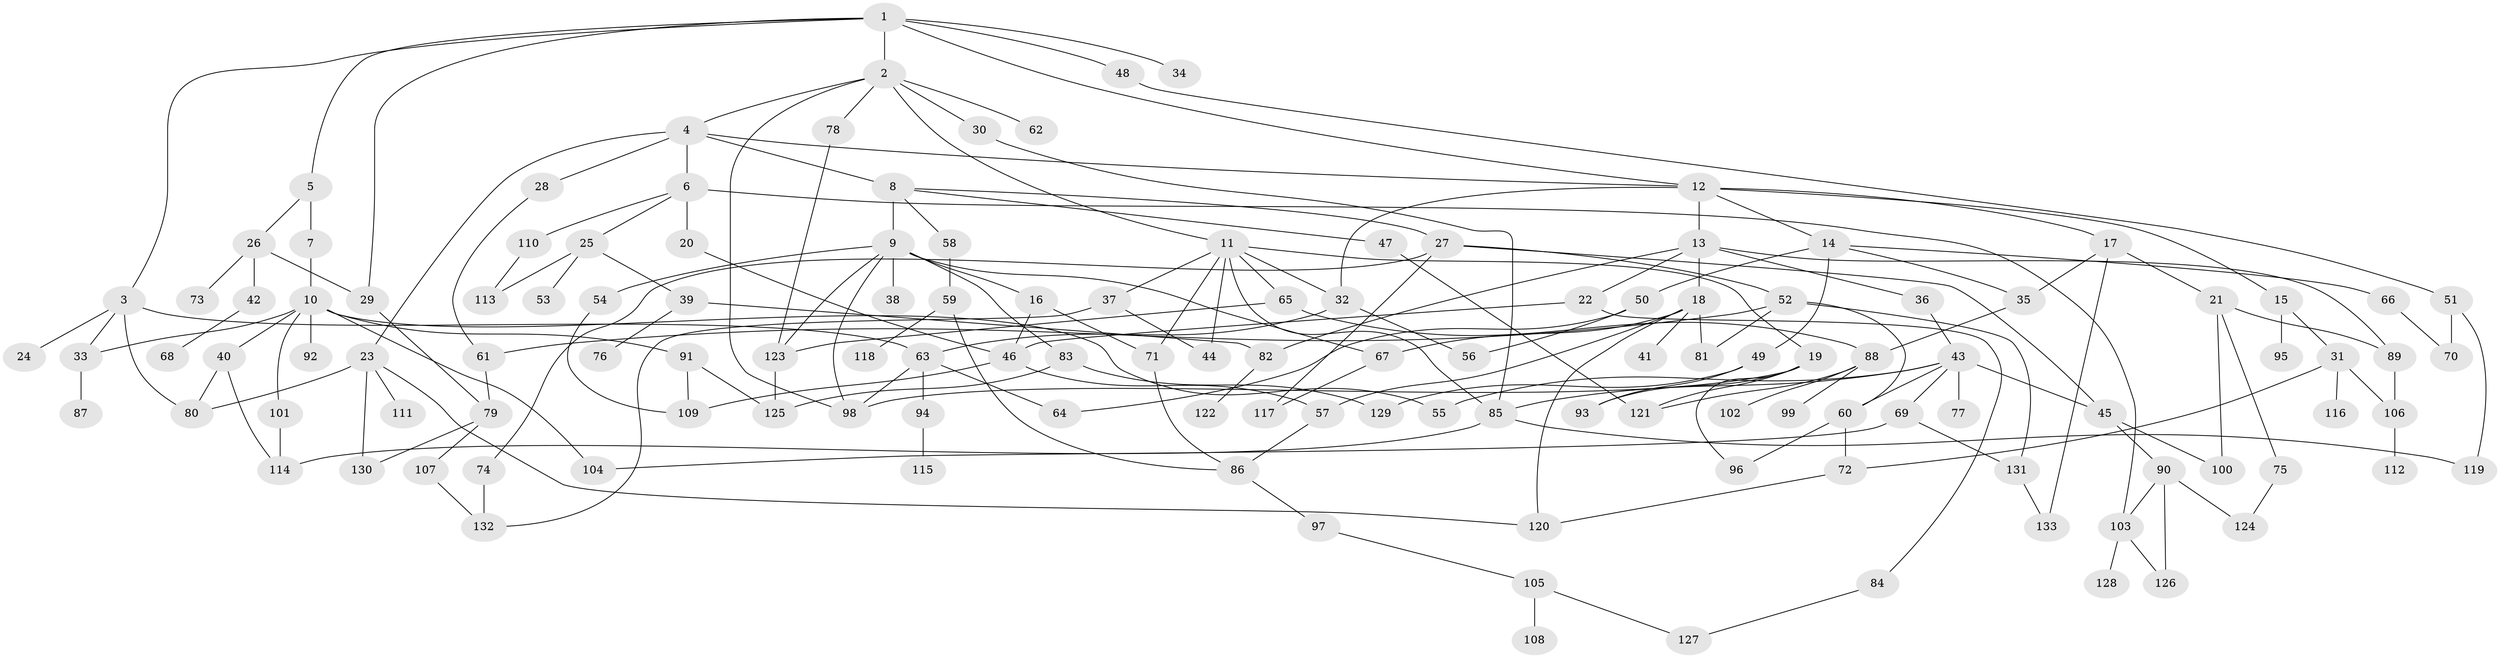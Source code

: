 // Generated by graph-tools (version 1.1) at 2025/42/03/09/25 04:42:27]
// undirected, 133 vertices, 196 edges
graph export_dot {
graph [start="1"]
  node [color=gray90,style=filled];
  1;
  2;
  3;
  4;
  5;
  6;
  7;
  8;
  9;
  10;
  11;
  12;
  13;
  14;
  15;
  16;
  17;
  18;
  19;
  20;
  21;
  22;
  23;
  24;
  25;
  26;
  27;
  28;
  29;
  30;
  31;
  32;
  33;
  34;
  35;
  36;
  37;
  38;
  39;
  40;
  41;
  42;
  43;
  44;
  45;
  46;
  47;
  48;
  49;
  50;
  51;
  52;
  53;
  54;
  55;
  56;
  57;
  58;
  59;
  60;
  61;
  62;
  63;
  64;
  65;
  66;
  67;
  68;
  69;
  70;
  71;
  72;
  73;
  74;
  75;
  76;
  77;
  78;
  79;
  80;
  81;
  82;
  83;
  84;
  85;
  86;
  87;
  88;
  89;
  90;
  91;
  92;
  93;
  94;
  95;
  96;
  97;
  98;
  99;
  100;
  101;
  102;
  103;
  104;
  105;
  106;
  107;
  108;
  109;
  110;
  111;
  112;
  113;
  114;
  115;
  116;
  117;
  118;
  119;
  120;
  121;
  122;
  123;
  124;
  125;
  126;
  127;
  128;
  129;
  130;
  131;
  132;
  133;
  1 -- 2;
  1 -- 3;
  1 -- 5;
  1 -- 34;
  1 -- 48;
  1 -- 12;
  1 -- 29;
  2 -- 4;
  2 -- 11;
  2 -- 30;
  2 -- 62;
  2 -- 78;
  2 -- 98;
  3 -- 24;
  3 -- 63;
  3 -- 80;
  3 -- 33;
  4 -- 6;
  4 -- 8;
  4 -- 12;
  4 -- 23;
  4 -- 28;
  5 -- 7;
  5 -- 26;
  6 -- 20;
  6 -- 25;
  6 -- 103;
  6 -- 110;
  7 -- 10;
  8 -- 9;
  8 -- 27;
  8 -- 47;
  8 -- 58;
  9 -- 16;
  9 -- 38;
  9 -- 54;
  9 -- 83;
  9 -- 123;
  9 -- 67;
  9 -- 98;
  10 -- 33;
  10 -- 40;
  10 -- 55;
  10 -- 91;
  10 -- 92;
  10 -- 101;
  10 -- 104;
  11 -- 19;
  11 -- 37;
  11 -- 65;
  11 -- 71;
  11 -- 85;
  11 -- 32;
  11 -- 44;
  12 -- 13;
  12 -- 14;
  12 -- 15;
  12 -- 17;
  12 -- 32;
  13 -- 18;
  13 -- 22;
  13 -- 36;
  13 -- 89;
  13 -- 82;
  14 -- 49;
  14 -- 50;
  14 -- 66;
  14 -- 35;
  15 -- 31;
  15 -- 95;
  16 -- 46;
  16 -- 71;
  17 -- 21;
  17 -- 35;
  17 -- 133;
  18 -- 41;
  18 -- 57;
  18 -- 67;
  18 -- 81;
  18 -- 120;
  19 -- 96;
  19 -- 98;
  19 -- 93;
  19 -- 121;
  20 -- 46;
  21 -- 75;
  21 -- 100;
  21 -- 89;
  22 -- 84;
  22 -- 46;
  23 -- 111;
  23 -- 130;
  23 -- 120;
  23 -- 80;
  25 -- 39;
  25 -- 53;
  25 -- 113;
  26 -- 29;
  26 -- 42;
  26 -- 73;
  27 -- 45;
  27 -- 52;
  27 -- 74;
  27 -- 117;
  28 -- 61;
  29 -- 79;
  30 -- 85;
  31 -- 72;
  31 -- 116;
  31 -- 106;
  32 -- 63;
  32 -- 56;
  33 -- 87;
  35 -- 88;
  36 -- 43;
  37 -- 44;
  37 -- 132;
  39 -- 76;
  39 -- 82;
  40 -- 80;
  40 -- 114;
  42 -- 68;
  43 -- 69;
  43 -- 77;
  43 -- 55;
  43 -- 85;
  43 -- 45;
  43 -- 60;
  45 -- 90;
  45 -- 100;
  46 -- 109;
  46 -- 57;
  47 -- 121;
  48 -- 51;
  49 -- 93;
  49 -- 129;
  50 -- 56;
  50 -- 64;
  51 -- 70;
  51 -- 119;
  52 -- 60;
  52 -- 81;
  52 -- 61;
  52 -- 131;
  54 -- 109;
  57 -- 86;
  58 -- 59;
  59 -- 118;
  59 -- 86;
  60 -- 72;
  60 -- 96;
  61 -- 79;
  63 -- 94;
  63 -- 98;
  63 -- 64;
  65 -- 88;
  65 -- 123;
  66 -- 70;
  67 -- 117;
  69 -- 131;
  69 -- 104;
  71 -- 86;
  72 -- 120;
  74 -- 132;
  75 -- 124;
  78 -- 123;
  79 -- 107;
  79 -- 130;
  82 -- 122;
  83 -- 125;
  83 -- 129;
  84 -- 127;
  85 -- 119;
  85 -- 114;
  86 -- 97;
  88 -- 99;
  88 -- 102;
  88 -- 121;
  89 -- 106;
  90 -- 126;
  90 -- 103;
  90 -- 124;
  91 -- 109;
  91 -- 125;
  94 -- 115;
  97 -- 105;
  101 -- 114;
  103 -- 128;
  103 -- 126;
  105 -- 108;
  105 -- 127;
  106 -- 112;
  107 -- 132;
  110 -- 113;
  123 -- 125;
  131 -- 133;
}
